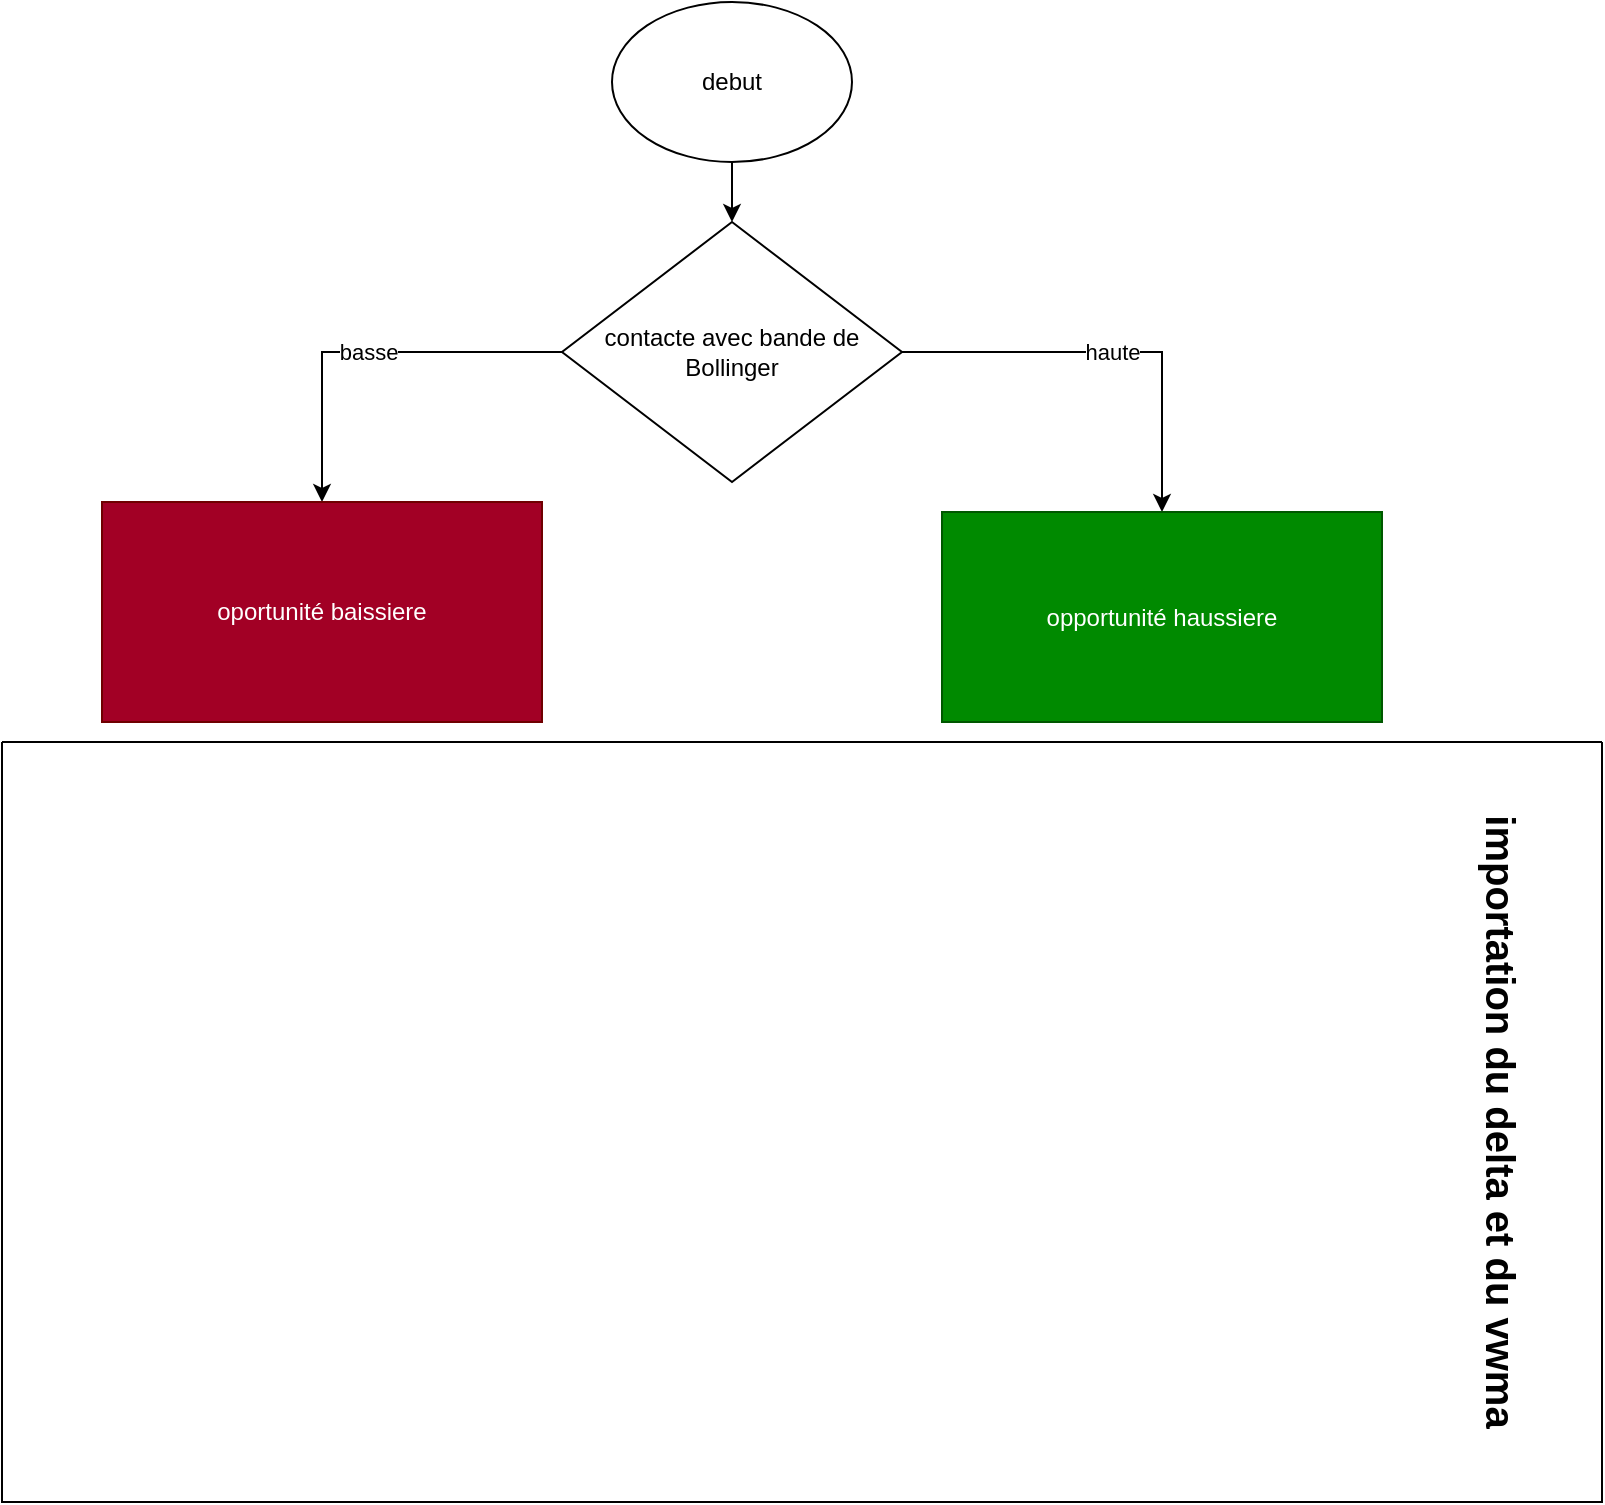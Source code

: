<mxfile version="28.2.8">
  <diagram name="Page-1" id="EvjgfhKz7qwERSoid_G2">
    <mxGraphModel dx="2038" dy="1087" grid="1" gridSize="10" guides="1" tooltips="1" connect="1" arrows="1" fold="1" page="1" pageScale="1" pageWidth="827" pageHeight="1169" math="0" shadow="0">
      <root>
        <mxCell id="0" />
        <mxCell id="1" parent="0" />
        <mxCell id="49bwbcKJgaFXJWw2Z3PW-6" value="" style="edgeStyle=orthogonalEdgeStyle;rounded=0;orthogonalLoop=1;jettySize=auto;html=1;" edge="1" parent="1" source="49bwbcKJgaFXJWw2Z3PW-1" target="49bwbcKJgaFXJWw2Z3PW-5">
          <mxGeometry relative="1" as="geometry" />
        </mxCell>
        <mxCell id="49bwbcKJgaFXJWw2Z3PW-1" value="debut" style="ellipse;whiteSpace=wrap;html=1;" vertex="1" parent="1">
          <mxGeometry x="315" y="20" width="120" height="80" as="geometry" />
        </mxCell>
        <mxCell id="49bwbcKJgaFXJWw2Z3PW-10" value="haute" style="edgeStyle=orthogonalEdgeStyle;rounded=0;orthogonalLoop=1;jettySize=auto;html=1;" edge="1" parent="1" source="49bwbcKJgaFXJWw2Z3PW-5" target="49bwbcKJgaFXJWw2Z3PW-9">
          <mxGeometry relative="1" as="geometry" />
        </mxCell>
        <mxCell id="49bwbcKJgaFXJWw2Z3PW-12" value="basse" style="edgeStyle=orthogonalEdgeStyle;rounded=0;orthogonalLoop=1;jettySize=auto;html=1;" edge="1" parent="1" source="49bwbcKJgaFXJWw2Z3PW-5" target="49bwbcKJgaFXJWw2Z3PW-11">
          <mxGeometry relative="1" as="geometry" />
        </mxCell>
        <mxCell id="49bwbcKJgaFXJWw2Z3PW-5" value="contacte avec bande de Bollinger" style="rhombus;whiteSpace=wrap;html=1;" vertex="1" parent="1">
          <mxGeometry x="290" y="130" width="170" height="130" as="geometry" />
        </mxCell>
        <mxCell id="49bwbcKJgaFXJWw2Z3PW-11" value="oportunité baissiere" style="whiteSpace=wrap;html=1;fillColor=#a20025;fontColor=#ffffff;strokeColor=#6F0000;" vertex="1" parent="1">
          <mxGeometry x="60" y="270" width="220" height="110" as="geometry" />
        </mxCell>
        <mxCell id="49bwbcKJgaFXJWw2Z3PW-16" value="" style="swimlane;startSize=0;" vertex="1" parent="1">
          <mxGeometry x="10" y="390" width="800" height="380" as="geometry" />
        </mxCell>
        <mxCell id="49bwbcKJgaFXJWw2Z3PW-17" value="&lt;b&gt;&lt;font style=&quot;font-size: 20px;&quot;&gt;importation du delta et du vwma&lt;/font&gt;&lt;/b&gt;" style="text;html=1;whiteSpace=wrap;strokeColor=none;fillColor=none;align=center;verticalAlign=middle;rounded=0;rotation=90;" vertex="1" parent="49bwbcKJgaFXJWw2Z3PW-16">
          <mxGeometry x="590" y="150" width="320" height="80" as="geometry" />
        </mxCell>
        <mxCell id="49bwbcKJgaFXJWw2Z3PW-9" value="opportunité haussiere" style="whiteSpace=wrap;html=1;fillColor=#008a00;fontColor=#ffffff;strokeColor=#005700;" vertex="1" parent="1">
          <mxGeometry x="480" y="275" width="220" height="105" as="geometry" />
        </mxCell>
      </root>
    </mxGraphModel>
  </diagram>
</mxfile>
